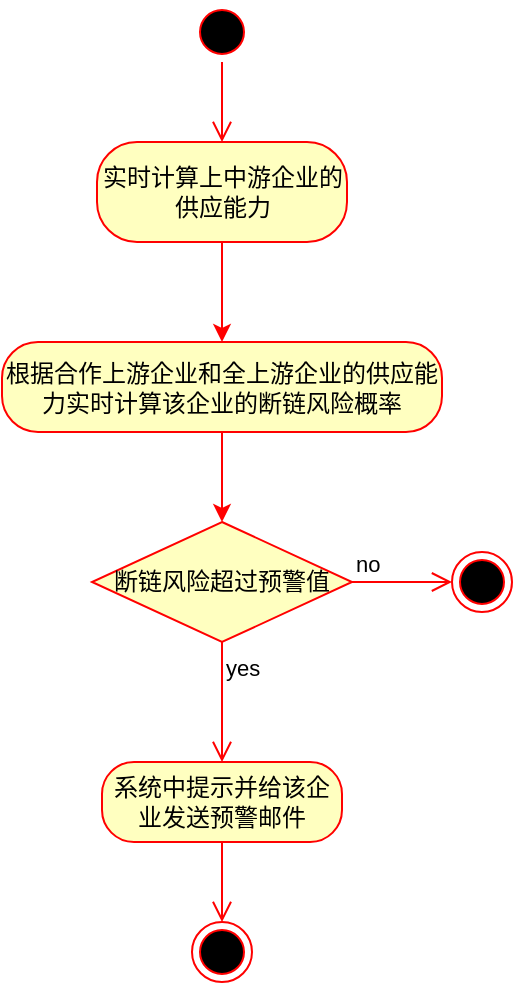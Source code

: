 <mxfile version="26.0.2">
  <diagram name="第 1 页" id="4_8M0agI5orC9RJVUApe">
    <mxGraphModel dx="794" dy="420" grid="1" gridSize="10" guides="1" tooltips="1" connect="1" arrows="1" fold="1" page="1" pageScale="1" pageWidth="2339" pageHeight="3300" math="0" shadow="0">
      <root>
        <mxCell id="0" />
        <mxCell id="1" parent="0" />
        <mxCell id="aFCvyqH1sVh0YoV7rTKQ-1" value="" style="ellipse;html=1;shape=startState;fillColor=#000000;strokeColor=#ff0000;" parent="1" vertex="1">
          <mxGeometry x="775" y="220" width="30" height="30" as="geometry" />
        </mxCell>
        <mxCell id="aFCvyqH1sVh0YoV7rTKQ-2" value="" style="edgeStyle=orthogonalEdgeStyle;html=1;verticalAlign=bottom;endArrow=open;endSize=8;strokeColor=#ff0000;rounded=0;entryX=0.5;entryY=0;entryDx=0;entryDy=0;" parent="1" source="aFCvyqH1sVh0YoV7rTKQ-1" target="aFCvyqH1sVh0YoV7rTKQ-3" edge="1">
          <mxGeometry relative="1" as="geometry">
            <mxPoint x="790" y="310" as="targetPoint" />
          </mxGeometry>
        </mxCell>
        <mxCell id="aFCvyqH1sVh0YoV7rTKQ-6" value="" style="edgeStyle=orthogonalEdgeStyle;rounded=0;orthogonalLoop=1;jettySize=auto;html=1;strokeColor=#FF0000;" parent="1" source="aFCvyqH1sVh0YoV7rTKQ-3" target="aFCvyqH1sVh0YoV7rTKQ-5" edge="1">
          <mxGeometry relative="1" as="geometry" />
        </mxCell>
        <mxCell id="aFCvyqH1sVh0YoV7rTKQ-3" value="实时计算上中游企业的供应能力" style="rounded=1;whiteSpace=wrap;html=1;arcSize=40;fontColor=#000000;fillColor=#ffffc0;strokeColor=#ff0000;" parent="1" vertex="1">
          <mxGeometry x="727.5" y="290" width="125" height="50" as="geometry" />
        </mxCell>
        <mxCell id="aFCvyqH1sVh0YoV7rTKQ-10" style="edgeStyle=orthogonalEdgeStyle;rounded=0;orthogonalLoop=1;jettySize=auto;html=1;entryX=0.5;entryY=0;entryDx=0;entryDy=0;strokeColor=#FF0000;" parent="1" source="aFCvyqH1sVh0YoV7rTKQ-5" target="aFCvyqH1sVh0YoV7rTKQ-7" edge="1">
          <mxGeometry relative="1" as="geometry" />
        </mxCell>
        <mxCell id="aFCvyqH1sVh0YoV7rTKQ-5" value="根据合作上游企业和全上游企业的供应能力实时计算该企业的断链风险概率" style="whiteSpace=wrap;html=1;fillColor=#ffffc0;strokeColor=#ff0000;fontColor=#000000;rounded=1;arcSize=40;" parent="1" vertex="1">
          <mxGeometry x="680" y="390" width="220" height="45" as="geometry" />
        </mxCell>
        <mxCell id="aFCvyqH1sVh0YoV7rTKQ-7" value="断链风险超过预警值" style="rhombus;whiteSpace=wrap;html=1;fontColor=#000000;fillColor=#ffffc0;strokeColor=#ff0000;" parent="1" vertex="1">
          <mxGeometry x="725" y="480" width="130" height="60" as="geometry" />
        </mxCell>
        <mxCell id="aFCvyqH1sVh0YoV7rTKQ-8" value="no" style="edgeStyle=orthogonalEdgeStyle;html=1;align=left;verticalAlign=bottom;endArrow=open;endSize=8;strokeColor=#ff0000;rounded=0;entryX=0;entryY=0.5;entryDx=0;entryDy=0;" parent="1" source="aFCvyqH1sVh0YoV7rTKQ-7" target="aFCvyqH1sVh0YoV7rTKQ-13" edge="1">
          <mxGeometry x="-1" relative="1" as="geometry">
            <mxPoint x="955" y="510" as="targetPoint" />
          </mxGeometry>
        </mxCell>
        <mxCell id="aFCvyqH1sVh0YoV7rTKQ-9" value="yes" style="edgeStyle=orthogonalEdgeStyle;html=1;align=left;verticalAlign=top;endArrow=open;endSize=8;strokeColor=#ff0000;rounded=0;entryX=0.5;entryY=0;entryDx=0;entryDy=0;" parent="1" source="aFCvyqH1sVh0YoV7rTKQ-7" target="aFCvyqH1sVh0YoV7rTKQ-16" edge="1">
          <mxGeometry x="-1" relative="1" as="geometry">
            <mxPoint x="790" y="590" as="targetPoint" />
          </mxGeometry>
        </mxCell>
        <mxCell id="aFCvyqH1sVh0YoV7rTKQ-13" value="" style="ellipse;html=1;shape=endState;fillColor=#000000;strokeColor=#ff0000;" parent="1" vertex="1">
          <mxGeometry x="905" y="495" width="30" height="30" as="geometry" />
        </mxCell>
        <mxCell id="aFCvyqH1sVh0YoV7rTKQ-16" value="系统中提示并给该企业发送预警邮件" style="rounded=1;whiteSpace=wrap;html=1;arcSize=40;fontColor=#000000;fillColor=#ffffc0;strokeColor=#ff0000;" parent="1" vertex="1">
          <mxGeometry x="730" y="600" width="120" height="40" as="geometry" />
        </mxCell>
        <mxCell id="aFCvyqH1sVh0YoV7rTKQ-17" value="" style="edgeStyle=orthogonalEdgeStyle;html=1;verticalAlign=bottom;endArrow=open;endSize=8;strokeColor=#ff0000;rounded=0;entryX=0.5;entryY=0;entryDx=0;entryDy=0;" parent="1" source="aFCvyqH1sVh0YoV7rTKQ-16" target="aFCvyqH1sVh0YoV7rTKQ-18" edge="1">
          <mxGeometry relative="1" as="geometry">
            <mxPoint x="790" y="690" as="targetPoint" />
          </mxGeometry>
        </mxCell>
        <mxCell id="aFCvyqH1sVh0YoV7rTKQ-18" value="" style="ellipse;html=1;shape=endState;fillColor=#000000;strokeColor=#ff0000;" parent="1" vertex="1">
          <mxGeometry x="775" y="680" width="30" height="30" as="geometry" />
        </mxCell>
      </root>
    </mxGraphModel>
  </diagram>
</mxfile>
